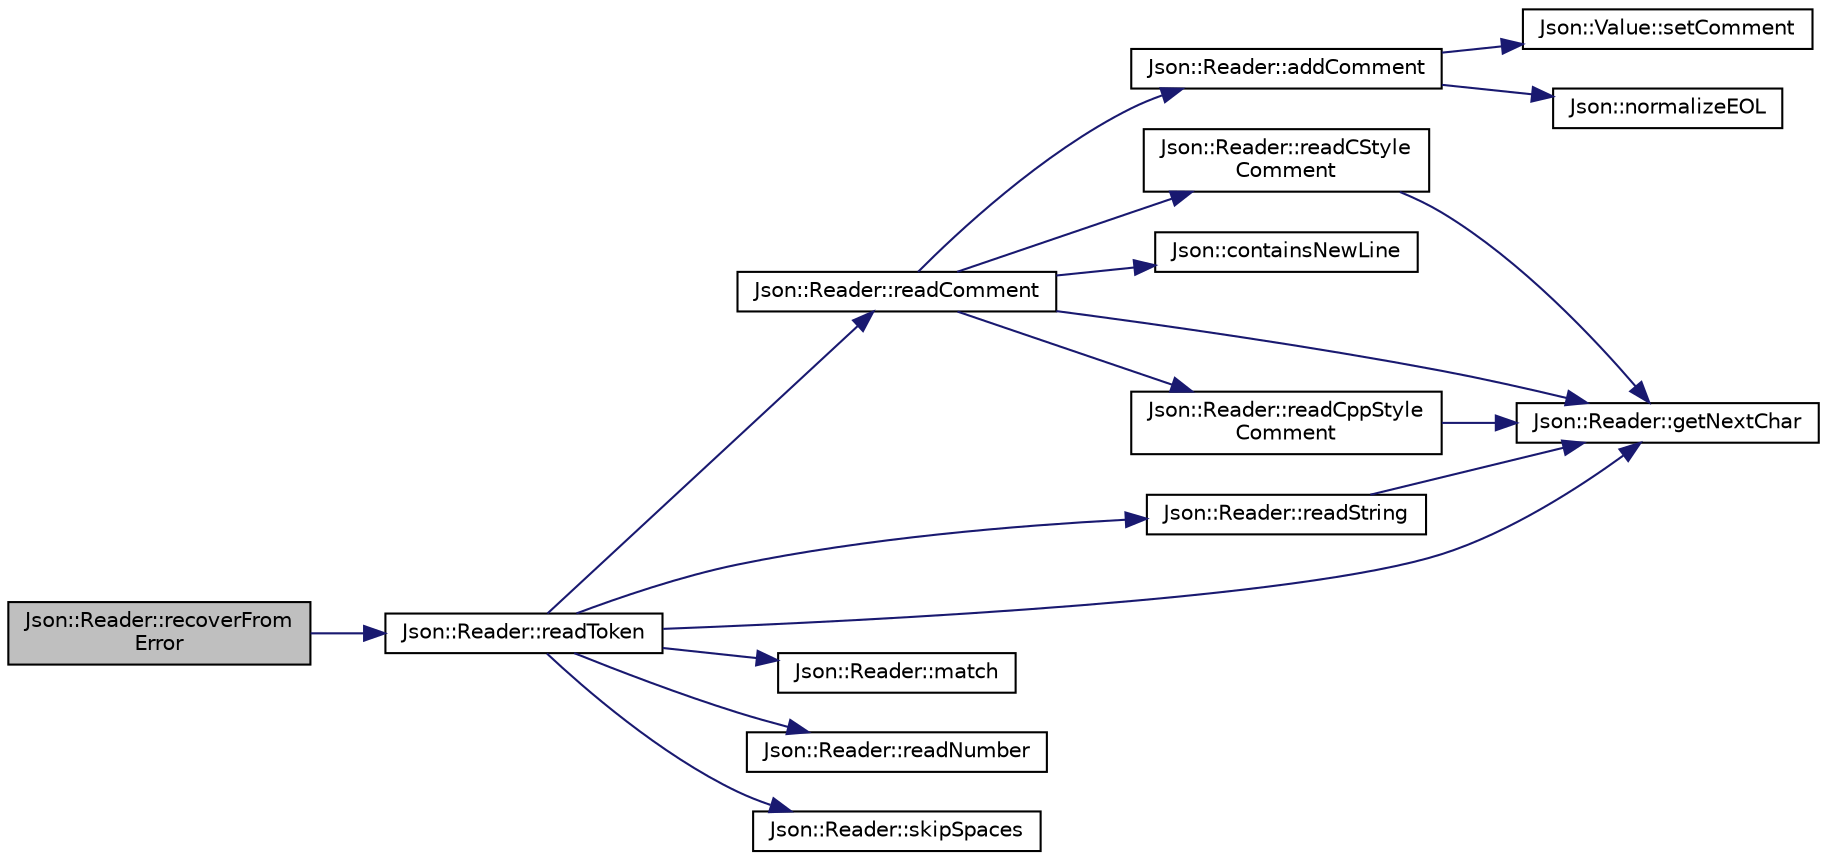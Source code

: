 digraph "Json::Reader::recoverFromError"
{
 // LATEX_PDF_SIZE
  edge [fontname="Helvetica",fontsize="10",labelfontname="Helvetica",labelfontsize="10"];
  node [fontname="Helvetica",fontsize="10",shape=record];
  rankdir="LR";
  Node1 [label="Json::Reader::recoverFrom\lError",height=0.2,width=0.4,color="black", fillcolor="grey75", style="filled", fontcolor="black",tooltip=" "];
  Node1 -> Node2 [color="midnightblue",fontsize="10",style="solid",fontname="Helvetica"];
  Node2 [label="Json::Reader::readToken",height=0.2,width=0.4,color="black", fillcolor="white", style="filled",URL="$class_json_1_1_reader.html#a7cb0631963cc0fd4ff6ed0f570976864",tooltip=" "];
  Node2 -> Node3 [color="midnightblue",fontsize="10",style="solid",fontname="Helvetica"];
  Node3 [label="Json::Reader::getNextChar",height=0.2,width=0.4,color="black", fillcolor="white", style="filled",URL="$class_json_1_1_reader.html#ab61eb61333cc9ec3afe785663a53ce90",tooltip=" "];
  Node2 -> Node4 [color="midnightblue",fontsize="10",style="solid",fontname="Helvetica"];
  Node4 [label="Json::Reader::match",height=0.2,width=0.4,color="black", fillcolor="white", style="filled",URL="$class_json_1_1_reader.html#a3e5a7bc6b7b53f2ca8cb9da42f8ffb21",tooltip=" "];
  Node2 -> Node5 [color="midnightblue",fontsize="10",style="solid",fontname="Helvetica"];
  Node5 [label="Json::Reader::readComment",height=0.2,width=0.4,color="black", fillcolor="white", style="filled",URL="$class_json_1_1_reader.html#ad2690e860a1b3332c5401fb0850ba065",tooltip=" "];
  Node5 -> Node6 [color="midnightblue",fontsize="10",style="solid",fontname="Helvetica"];
  Node6 [label="Json::Reader::addComment",height=0.2,width=0.4,color="black", fillcolor="white", style="filled",URL="$class_json_1_1_reader.html#aaea3bd62d12ffb6117a61476c0685049",tooltip=" "];
  Node6 -> Node7 [color="midnightblue",fontsize="10",style="solid",fontname="Helvetica"];
  Node7 [label="Json::normalizeEOL",height=0.2,width=0.4,color="black", fillcolor="white", style="filled",URL="$namespace_json.html#a63123f3dd63f340ac517a59f44ea7aa4",tooltip=" "];
  Node6 -> Node8 [color="midnightblue",fontsize="10",style="solid",fontname="Helvetica"];
  Node8 [label="Json::Value::setComment",height=0.2,width=0.4,color="black", fillcolor="white", style="filled",URL="$class_json_1_1_value.html#a29f3a30f7e5d3af6f38d57999bf5b480",tooltip=" "];
  Node5 -> Node9 [color="midnightblue",fontsize="10",style="solid",fontname="Helvetica"];
  Node9 [label="Json::containsNewLine",height=0.2,width=0.4,color="black", fillcolor="white", style="filled",URL="$namespace_json.html#a4d6ab0f651348832e5cc49b577a854d2",tooltip=" "];
  Node5 -> Node3 [color="midnightblue",fontsize="10",style="solid",fontname="Helvetica"];
  Node5 -> Node10 [color="midnightblue",fontsize="10",style="solid",fontname="Helvetica"];
  Node10 [label="Json::Reader::readCppStyle\lComment",height=0.2,width=0.4,color="black", fillcolor="white", style="filled",URL="$class_json_1_1_reader.html#a6716ef6290b0f469efaf8d379c357967",tooltip=" "];
  Node10 -> Node3 [color="midnightblue",fontsize="10",style="solid",fontname="Helvetica"];
  Node5 -> Node11 [color="midnightblue",fontsize="10",style="solid",fontname="Helvetica"];
  Node11 [label="Json::Reader::readCStyle\lComment",height=0.2,width=0.4,color="black", fillcolor="white", style="filled",URL="$class_json_1_1_reader.html#ae0ffe796abdc3c5851589ee500e28c79",tooltip=" "];
  Node11 -> Node3 [color="midnightblue",fontsize="10",style="solid",fontname="Helvetica"];
  Node2 -> Node12 [color="midnightblue",fontsize="10",style="solid",fontname="Helvetica"];
  Node12 [label="Json::Reader::readNumber",height=0.2,width=0.4,color="black", fillcolor="white", style="filled",URL="$class_json_1_1_reader.html#afb31bfda6bb27d6453057a47655e8363",tooltip=" "];
  Node2 -> Node13 [color="midnightblue",fontsize="10",style="solid",fontname="Helvetica"];
  Node13 [label="Json::Reader::readString",height=0.2,width=0.4,color="black", fillcolor="white", style="filled",URL="$class_json_1_1_reader.html#a6328a0b1994e05118886f9fc9c608643",tooltip=" "];
  Node13 -> Node3 [color="midnightblue",fontsize="10",style="solid",fontname="Helvetica"];
  Node2 -> Node14 [color="midnightblue",fontsize="10",style="solid",fontname="Helvetica"];
  Node14 [label="Json::Reader::skipSpaces",height=0.2,width=0.4,color="black", fillcolor="white", style="filled",URL="$class_json_1_1_reader.html#a40d0f69d15aeb2d52ff78d794f5ab8b2",tooltip=" "];
}
